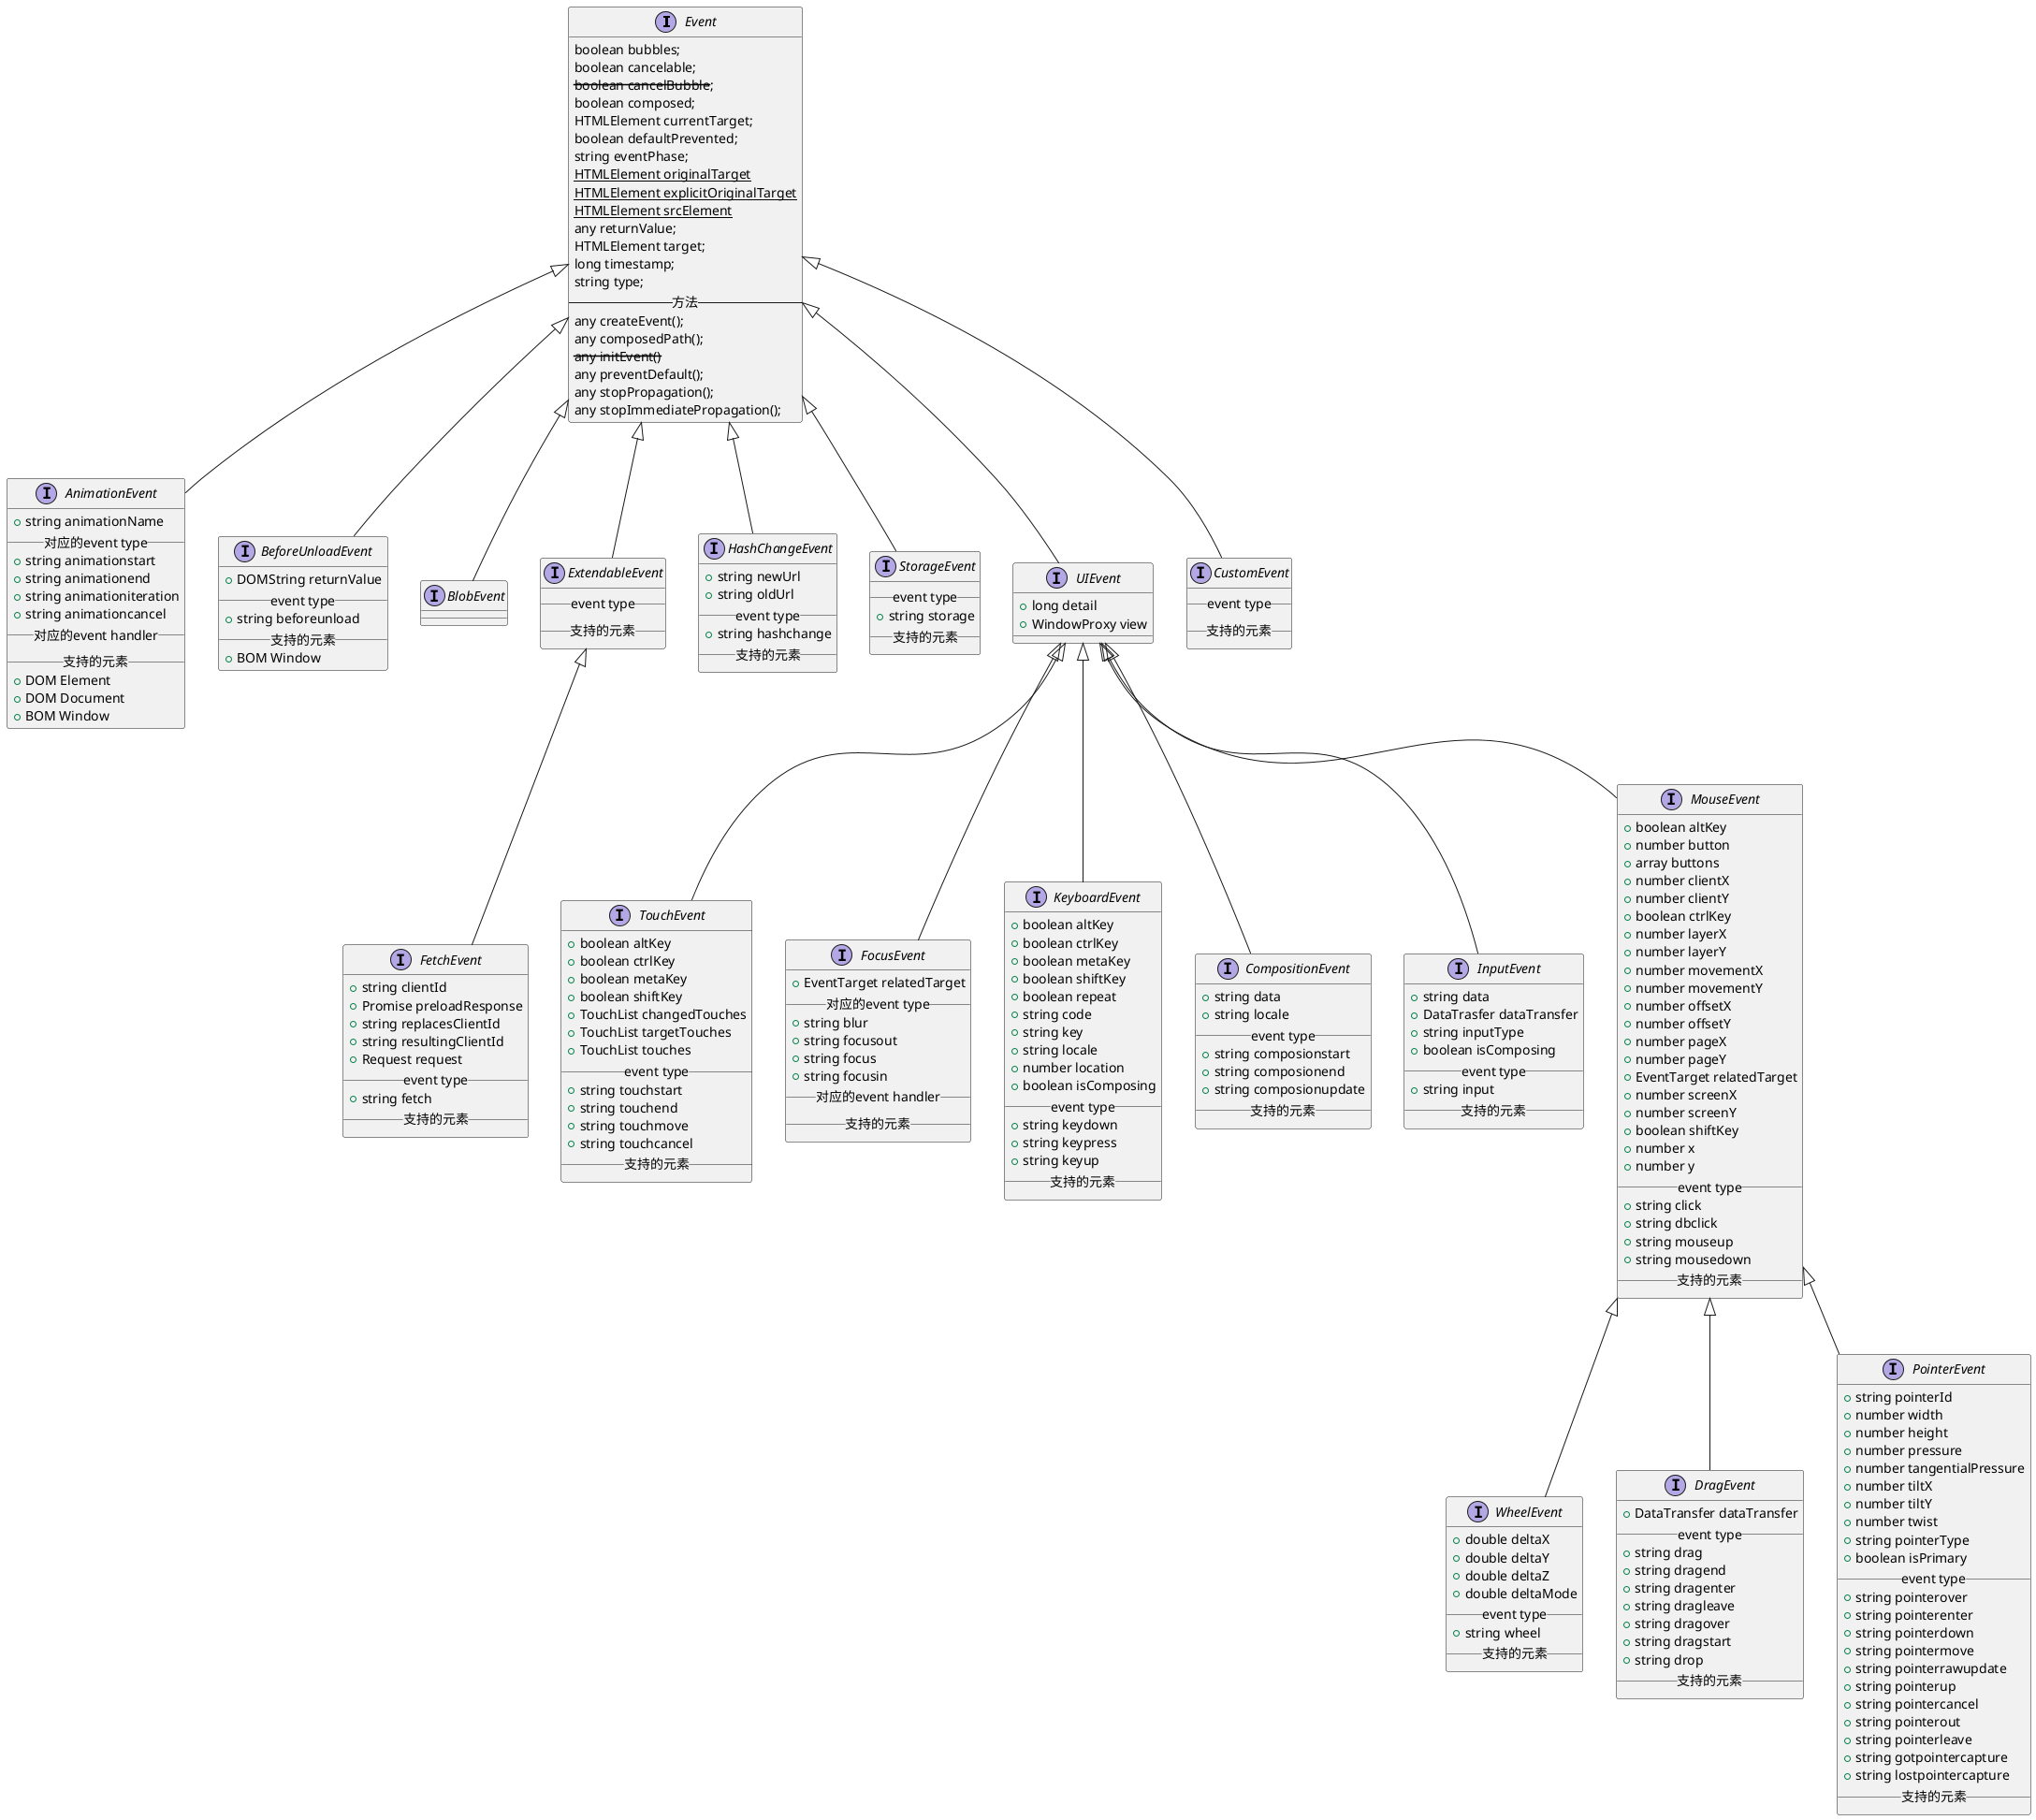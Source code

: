 @startuml Event Interface，表示在DOM中出现的事件
' https://developer.mozilla.org/en-US/docs/Web/Events，事件触发对象以及明细
    interface Event {
        boolean bubbles;
        boolean cancelable;
        <s>boolean cancelBubble</s>;
        boolean composed;
        HTMLElement currentTarget;
        boolean defaultPrevented;
        string eventPhase;
        <u>HTMLElement originalTarget</u>
        <u>HTMLElement explicitOriginalTarget</u>
        <u>HTMLElement srcElement</u>
        any returnValue;
        HTMLElement target;
        long timestamp;
        string type;
        -- 方法 --
        any createEvent();
        any composedPath();
        <s>any initEvent()</s>
        any preventDefault();
        any stopPropagation();
        any stopImmediatePropagation();
    }
    interface AnimationEvent {
        + string animationName
        __对应的event type__
        + string animationstart
        + string animationend
        + string animationiteration
        + string animationcancel
        __对应的event handler__
        __支持的元素__
        + DOM Element
        + DOM Document
        + BOM Window
    }
    interface BeforeUnloadEvent {
        + DOMString returnValue
        __event type__
        + string beforeunload
        __支持的元素__
        + BOM Window
    }
    interface BlobEvent {
        
    }
    interface ExtendableEvent {
        __event type__
        __支持的元素__
    }
    interface FetchEvent {
        + string clientId
        + Promise preloadResponse
        + string replacesClientId
        + string resultingClientId
        + Request request
        __event type__
        + string fetch
        __支持的元素__
    }
    interface HashChangeEvent {
        + string newUrl
        + string oldUrl
        __event type__
        + string hashchange
        __支持的元素__
    }
    interface StorageEvent {
        __event type__
        + string storage
        __支持的元素__
    }
    interface UIEvent {
        + long detail
        + WindowProxy view
    }
    interface TouchEvent {
        + boolean altKey
        + boolean ctrlKey
        + boolean metaKey
        + boolean shiftKey
        + TouchList changedTouches
        + TouchList targetTouches
        + TouchList touches
        __event type__
        + string touchstart
        + string touchend
        + string touchmove
        + string touchcancel
        __支持的元素__
    }
    interface FocusEvent {
        + EventTarget relatedTarget
        __对应的event type__
        + string blur
        + string focusout
        + string focus
        + string focusin
        __对应的event handler__
        __支持的元素__
    }
    interface KeyboardEvent {
        + boolean altKey
        + boolean ctrlKey
        + boolean metaKey
        + boolean shiftKey
        + boolean repeat
        + string code
        + string key
        + string locale
        + number location
        + boolean isComposing
        __event type__
        + string keydown
        + string keypress
        + string keyup
        __支持的元素__
    }
    interface CompositionEvent {
        + string data
        + string locale
        __event type__
        + string composionstart
        + string composionend
        + string composionupdate
        __支持的元素__
    }
    interface InputEvent {
        + string data
        + DataTrasfer dataTransfer
        + string inputType
        + boolean isComposing
        __event type__
        + string input
        __支持的元素__
    }
    interface MouseEvent {
        + boolean altKey
        + number button
        + array buttons
        + number clientX
        + number clientY
        + boolean ctrlKey
        + number layerX
        + number layerY
        + number movementX
        + number movementY
        + number offsetX
        + number offsetY
        + number pageX
        + number pageY
        + EventTarget relatedTarget
        + number screenX
        + number screenY
        + boolean shiftKey
        + number x
        + number y
        __event type__
        + string click
        + string dbclick
        + string mouseup
        + string mousedown
        __支持的元素__
    }

    interface WheelEvent {
        + double deltaX
        + double deltaY
        + double deltaZ
        + double deltaMode
        __event type__
        + string wheel
        ' 代替非标准mousewheel
        __支持的元素__
    }
    interface DragEvent {
        + DataTransfer dataTransfer
        __event type__
        + string drag
        + string dragend
        + string dragenter
        + string dragleave
        + string dragover
        + string dragstart
        + string drop
        __支持的元素__
    }
    interface PointerEvent {
        + string pointerId
        + number width
        + number height
        + number pressure
        + number tangentialPressure
        + number tiltX
        + number tiltY
        + number twist
        + string pointerType
        + boolean isPrimary
        __event type__
        + string pointerover
        + string pointerenter
        + string pointerdown
        + string pointermove
        + string pointerrawupdate
        + string pointerup
        + string pointercancel
        + string pointerout
        + string pointerleave
        + string gotpointercapture
        + string lostpointercapture
        __支持的元素__
    }
    
    interface CustomEvent {
        __event type__
        __支持的元素__
    }
    

    Event <|-- AnimationEvent
    Event <|-- BeforeUnloadEvent
    Event <|-- BlobEvent
    Event <|-- ExtendableEvent
    Event <|-- HashChangeEvent
    Event <|-- StorageEvent
    Event <|-- CustomEvent
    Event <|-- UIEvent

    ExtendableEvent <|-- FetchEvent

    UIEvent <|-- TouchEvent
    UIEvent <|-- FocusEvent
    UIEvent <|-- KeyboardEvent
    UIEvent <|-- InputEvent
    UIEvent <|-- CompositionEvent
    UIEvent <|-- MouseEvent

    MouseEvent <|-- WheelEvent
    MouseEvent <|-- DragEvent
    MouseEvent <|-- PointerEvent
@enduml